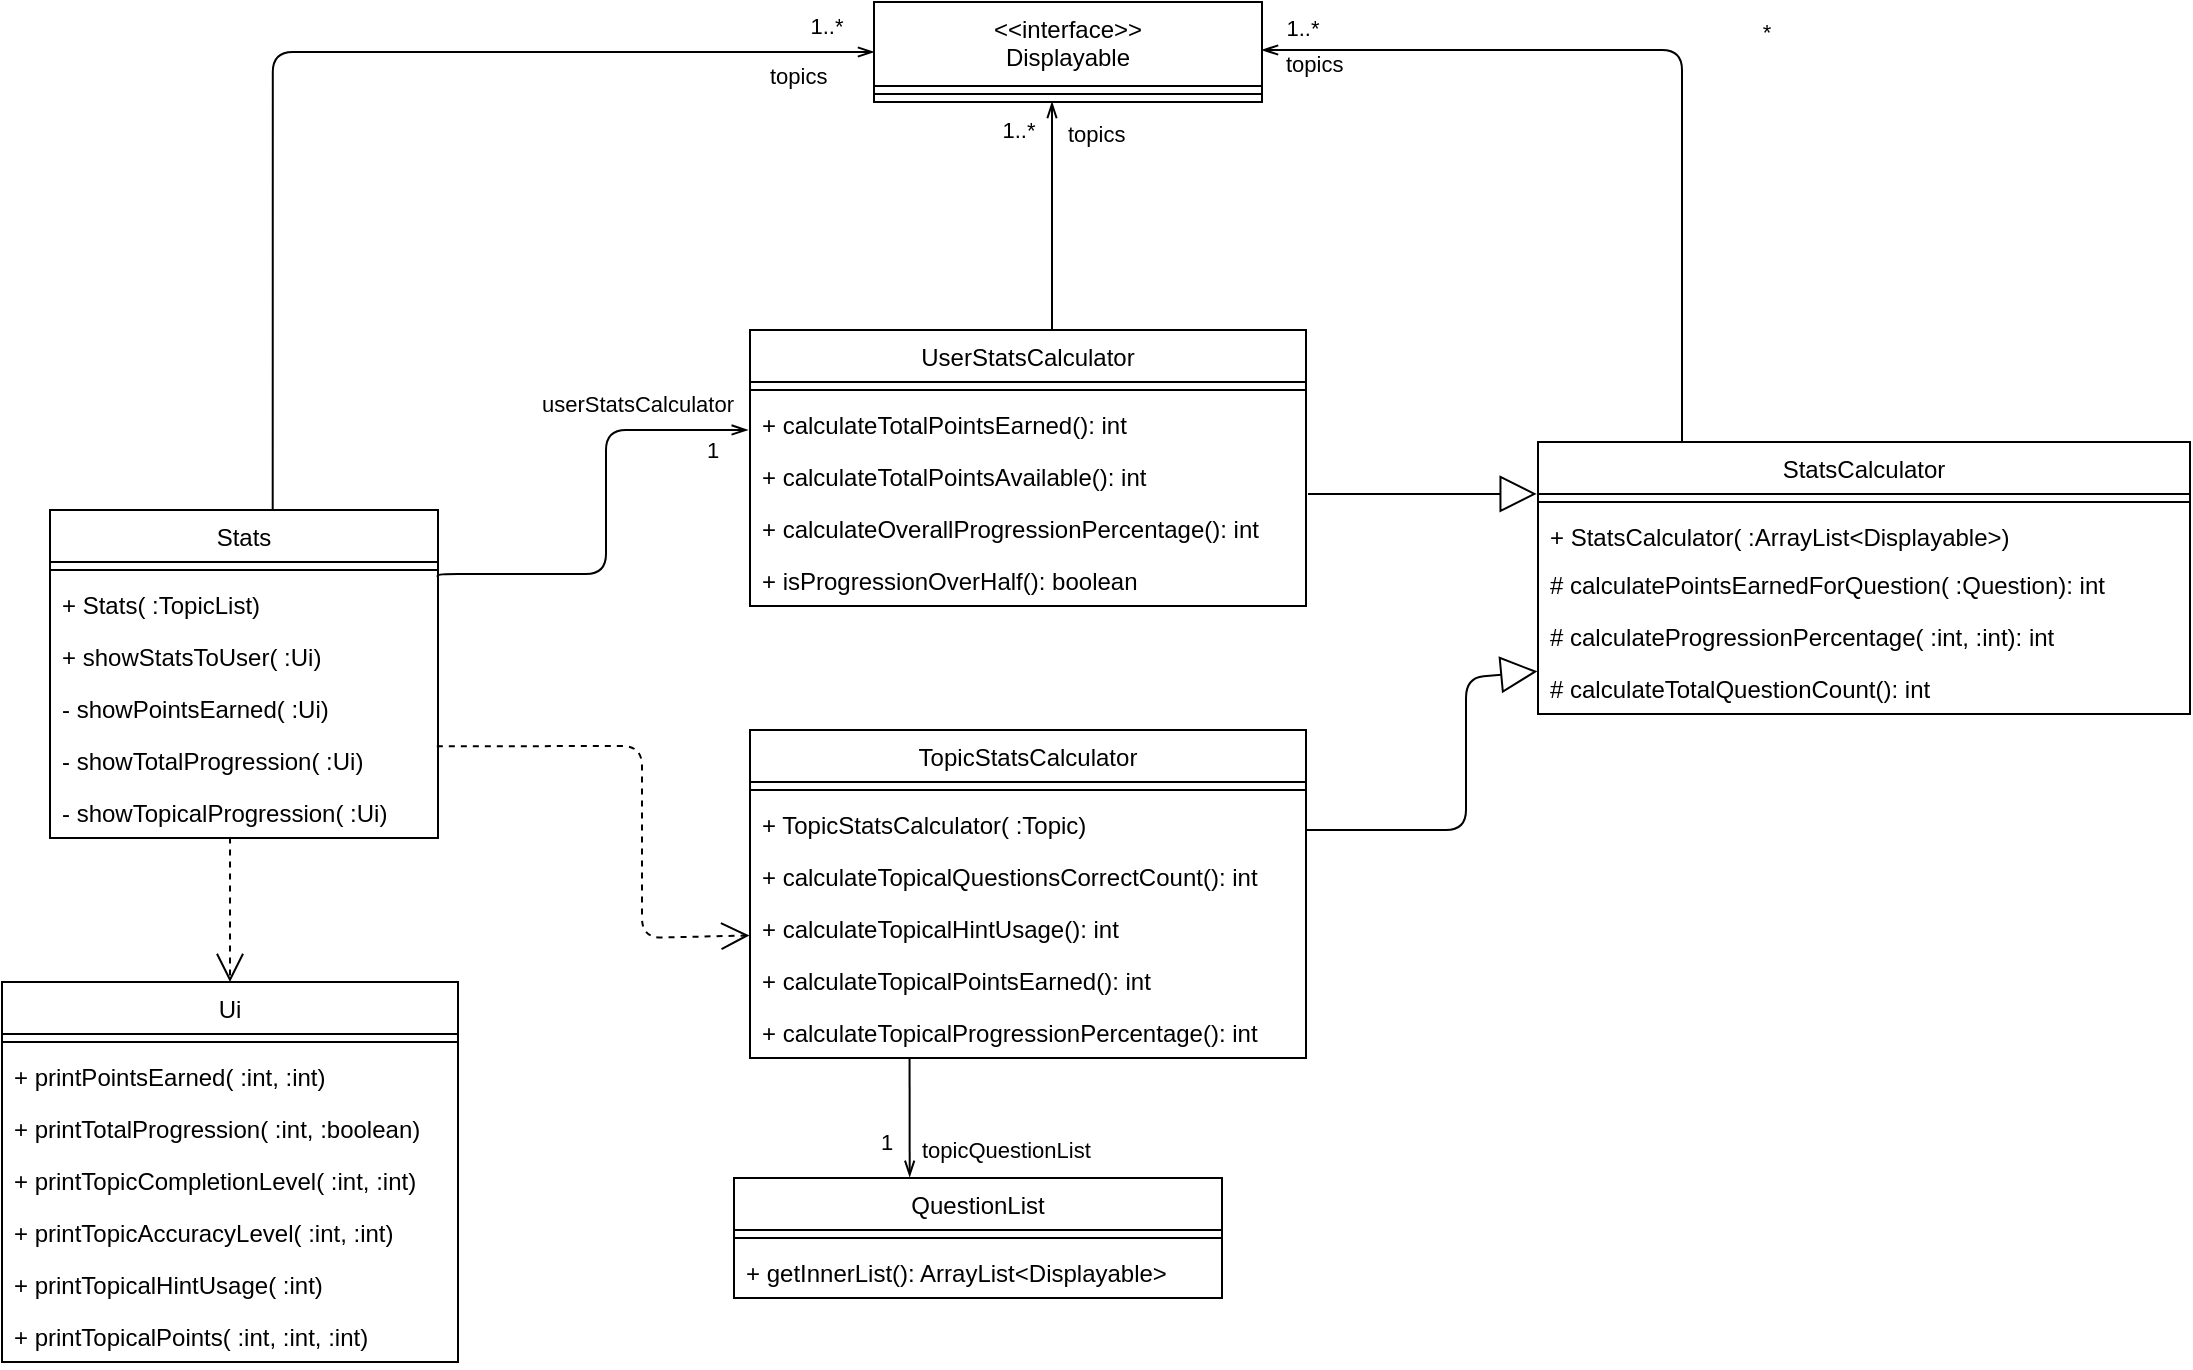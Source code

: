 <mxfile version="13.8.1" type="device"><diagram id="C5RBs43oDa-KdzZeNtuy" name="Page-1"><mxGraphModel dx="1228" dy="560" grid="1" gridSize="2" guides="1" tooltips="1" connect="1" arrows="1" fold="1" page="1" pageScale="1" pageWidth="1169" pageHeight="827" math="0" shadow="0"><root><mxCell id="WIyWlLk6GJQsqaUBKTNV-0"/><mxCell id="WIyWlLk6GJQsqaUBKTNV-1" parent="WIyWlLk6GJQsqaUBKTNV-0"/><mxCell id="vh_4Dgs_r9eCXWPWWvIM-132" value="Stats" style="swimlane;fontStyle=0;align=center;verticalAlign=top;childLayout=stackLayout;horizontal=1;startSize=26;horizontalStack=0;resizeParent=1;resizeParentMax=0;resizeLast=0;collapsible=1;marginBottom=0;" vertex="1" parent="WIyWlLk6GJQsqaUBKTNV-1"><mxGeometry x="378" y="394" width="194" height="164" as="geometry"/></mxCell><mxCell id="vh_4Dgs_r9eCXWPWWvIM-133" value="" style="line;strokeWidth=1;fillColor=none;align=left;verticalAlign=middle;spacingTop=-1;spacingLeft=3;spacingRight=3;rotatable=0;labelPosition=right;points=[];portConstraint=eastwest;" vertex="1" parent="vh_4Dgs_r9eCXWPWWvIM-132"><mxGeometry y="26" width="194" height="8" as="geometry"/></mxCell><mxCell id="vh_4Dgs_r9eCXWPWWvIM-135" value="+ Stats( :TopicList)" style="text;strokeColor=none;fillColor=none;align=left;verticalAlign=top;spacingLeft=4;spacingRight=4;overflow=hidden;rotatable=0;points=[[0,0.5],[1,0.5]];portConstraint=eastwest;" vertex="1" parent="vh_4Dgs_r9eCXWPWWvIM-132"><mxGeometry y="34" width="194" height="26" as="geometry"/></mxCell><mxCell id="vh_4Dgs_r9eCXWPWWvIM-136" value="+ showStatsToUser( :Ui)" style="text;strokeColor=none;fillColor=none;align=left;verticalAlign=top;spacingLeft=4;spacingRight=4;overflow=hidden;rotatable=0;points=[[0,0.5],[1,0.5]];portConstraint=eastwest;" vertex="1" parent="vh_4Dgs_r9eCXWPWWvIM-132"><mxGeometry y="60" width="194" height="26" as="geometry"/></mxCell><mxCell id="vh_4Dgs_r9eCXWPWWvIM-137" value="- showPointsEarned( :Ui)" style="text;strokeColor=none;fillColor=none;align=left;verticalAlign=top;spacingLeft=4;spacingRight=4;overflow=hidden;rotatable=0;points=[[0,0.5],[1,0.5]];portConstraint=eastwest;" vertex="1" parent="vh_4Dgs_r9eCXWPWWvIM-132"><mxGeometry y="86" width="194" height="26" as="geometry"/></mxCell><mxCell id="vh_4Dgs_r9eCXWPWWvIM-138" value="- showTotalProgression( :Ui)" style="text;strokeColor=none;fillColor=none;align=left;verticalAlign=top;spacingLeft=4;spacingRight=4;overflow=hidden;rotatable=0;points=[[0,0.5],[1,0.5]];portConstraint=eastwest;" vertex="1" parent="vh_4Dgs_r9eCXWPWWvIM-132"><mxGeometry y="112" width="194" height="26" as="geometry"/></mxCell><mxCell id="vh_4Dgs_r9eCXWPWWvIM-139" value="- showTopicalProgression( :Ui)" style="text;strokeColor=none;fillColor=none;align=left;verticalAlign=top;spacingLeft=4;spacingRight=4;overflow=hidden;rotatable=0;points=[[0,0.5],[1,0.5]];portConstraint=eastwest;" vertex="1" parent="vh_4Dgs_r9eCXWPWWvIM-132"><mxGeometry y="138" width="194" height="26" as="geometry"/></mxCell><mxCell id="vh_4Dgs_r9eCXWPWWvIM-144" value="" style="endArrow=open;endSize=12;dashed=1;html=1;exitX=0.464;exitY=0.991;exitDx=0;exitDy=0;exitPerimeter=0;entryX=0.5;entryY=0;entryDx=0;entryDy=0;" edge="1" parent="WIyWlLk6GJQsqaUBKTNV-1" source="vh_4Dgs_r9eCXWPWWvIM-139" target="vh_4Dgs_r9eCXWPWWvIM-140"><mxGeometry width="160" relative="1" as="geometry"><mxPoint x="178" y="512" as="sourcePoint"/><mxPoint x="262" y="492" as="targetPoint"/></mxGeometry></mxCell><mxCell id="vh_4Dgs_r9eCXWPWWvIM-155" value="UserStatsCalculator" style="swimlane;fontStyle=0;align=center;verticalAlign=top;childLayout=stackLayout;horizontal=1;startSize=26;horizontalStack=0;resizeParent=1;resizeParentMax=0;resizeLast=0;collapsible=1;marginBottom=0;" vertex="1" parent="WIyWlLk6GJQsqaUBKTNV-1"><mxGeometry x="728" y="304" width="278" height="138" as="geometry"/></mxCell><mxCell id="vh_4Dgs_r9eCXWPWWvIM-156" value="" style="line;strokeWidth=1;fillColor=none;align=left;verticalAlign=middle;spacingTop=-1;spacingLeft=3;spacingRight=3;rotatable=0;labelPosition=right;points=[];portConstraint=eastwest;" vertex="1" parent="vh_4Dgs_r9eCXWPWWvIM-155"><mxGeometry y="26" width="278" height="8" as="geometry"/></mxCell><mxCell id="vh_4Dgs_r9eCXWPWWvIM-157" value="+ calculateTotalPointsEarned(): int" style="text;strokeColor=none;fillColor=none;align=left;verticalAlign=top;spacingLeft=4;spacingRight=4;overflow=hidden;rotatable=0;points=[[0,0.5],[1,0.5]];portConstraint=eastwest;" vertex="1" parent="vh_4Dgs_r9eCXWPWWvIM-155"><mxGeometry y="34" width="278" height="26" as="geometry"/></mxCell><mxCell id="vh_4Dgs_r9eCXWPWWvIM-158" value="+ calculateTotalPointsAvailable(): int" style="text;strokeColor=none;fillColor=none;align=left;verticalAlign=top;spacingLeft=4;spacingRight=4;overflow=hidden;rotatable=0;points=[[0,0.5],[1,0.5]];portConstraint=eastwest;" vertex="1" parent="vh_4Dgs_r9eCXWPWWvIM-155"><mxGeometry y="60" width="278" height="26" as="geometry"/></mxCell><mxCell id="vh_4Dgs_r9eCXWPWWvIM-159" value="+ calculateOverallProgressionPercentage(): int" style="text;strokeColor=none;fillColor=none;align=left;verticalAlign=top;spacingLeft=4;spacingRight=4;overflow=hidden;rotatable=0;points=[[0,0.5],[1,0.5]];portConstraint=eastwest;" vertex="1" parent="vh_4Dgs_r9eCXWPWWvIM-155"><mxGeometry y="86" width="278" height="26" as="geometry"/></mxCell><mxCell id="vh_4Dgs_r9eCXWPWWvIM-160" value="+ isProgressionOverHalf(): boolean" style="text;strokeColor=none;fillColor=none;align=left;verticalAlign=top;spacingLeft=4;spacingRight=4;overflow=hidden;rotatable=0;points=[[0,0.5],[1,0.5]];portConstraint=eastwest;" vertex="1" parent="vh_4Dgs_r9eCXWPWWvIM-155"><mxGeometry y="112" width="278" height="26" as="geometry"/></mxCell><mxCell id="vh_4Dgs_r9eCXWPWWvIM-161" value="userStatsCalculator&lt;br&gt;" style="endArrow=openThin;endFill=0;html=1;edgeStyle=orthogonalEdgeStyle;align=left;verticalAlign=top;exitX=0.999;exitY=0.288;exitDx=0;exitDy=0;exitPerimeter=0;entryX=-0.004;entryY=0.614;entryDx=0;entryDy=0;entryPerimeter=0;" edge="1" parent="WIyWlLk6GJQsqaUBKTNV-1" target="vh_4Dgs_r9eCXWPWWvIM-157"><mxGeometry x="0.38" y="43" relative="1" as="geometry"><mxPoint x="571.806" y="427.488" as="sourcePoint"/><mxPoint x="726" y="354" as="targetPoint"/><Array as="points"><mxPoint x="572" y="426"/><mxPoint x="656" y="426"/><mxPoint x="656" y="354"/></Array><mxPoint x="-34" y="17" as="offset"/></mxGeometry></mxCell><mxCell id="vh_4Dgs_r9eCXWPWWvIM-162" value="1" style="edgeLabel;html=1;align=center;verticalAlign=middle;resizable=0;points=[];" vertex="1" connectable="0" parent="vh_4Dgs_r9eCXWPWWvIM-161"><mxGeometry x="0.411" y="2" relative="1" as="geometry"><mxPoint x="48.52" y="12" as="offset"/></mxGeometry></mxCell><mxCell id="vh_4Dgs_r9eCXWPWWvIM-206" value="&lt;&lt;interface&gt;&gt;&#10;Displayable&#10;" style="swimlane;fontStyle=0;align=center;verticalAlign=top;childLayout=stackLayout;horizontal=1;startSize=42;horizontalStack=0;resizeParent=1;resizeParentMax=0;resizeLast=0;collapsible=1;marginBottom=0;" vertex="1" parent="WIyWlLk6GJQsqaUBKTNV-1"><mxGeometry x="790" y="140" width="194" height="50" as="geometry"/></mxCell><mxCell id="vh_4Dgs_r9eCXWPWWvIM-213" value="topics" style="endArrow=openThin;endFill=0;html=1;edgeStyle=orthogonalEdgeStyle;align=left;verticalAlign=top;" edge="1" parent="vh_4Dgs_r9eCXWPWWvIM-206"><mxGeometry x="0.951" y="-6" relative="1" as="geometry"><mxPoint x="89" y="164" as="sourcePoint"/><mxPoint x="89" y="50" as="targetPoint"/><Array as="points"><mxPoint x="89" y="164"/><mxPoint x="89" y="72"/><mxPoint x="89" y="72"/></Array><mxPoint as="offset"/></mxGeometry></mxCell><mxCell id="vh_4Dgs_r9eCXWPWWvIM-214" value="1..*" style="edgeLabel;html=1;align=center;verticalAlign=middle;resizable=0;points=[];" vertex="1" connectable="0" parent="vh_4Dgs_r9eCXWPWWvIM-213"><mxGeometry x="0.411" y="2" relative="1" as="geometry"><mxPoint x="-15" y="-19.6" as="offset"/></mxGeometry></mxCell><mxCell id="vh_4Dgs_r9eCXWPWWvIM-207" value="" style="line;strokeWidth=1;fillColor=none;align=left;verticalAlign=middle;spacingTop=-1;spacingLeft=3;spacingRight=3;rotatable=0;labelPosition=right;points=[];portConstraint=eastwest;" vertex="1" parent="vh_4Dgs_r9eCXWPWWvIM-206"><mxGeometry y="42" width="194" height="8" as="geometry"/></mxCell><mxCell id="vh_4Dgs_r9eCXWPWWvIM-165" value="TopicStatsCalculator" style="swimlane;fontStyle=0;align=center;verticalAlign=top;childLayout=stackLayout;horizontal=1;startSize=26;horizontalStack=0;resizeParent=1;resizeParentMax=0;resizeLast=0;collapsible=1;marginBottom=0;" vertex="1" parent="WIyWlLk6GJQsqaUBKTNV-1"><mxGeometry x="728" y="504" width="278" height="164" as="geometry"/></mxCell><mxCell id="vh_4Dgs_r9eCXWPWWvIM-166" value="" style="line;strokeWidth=1;fillColor=none;align=left;verticalAlign=middle;spacingTop=-1;spacingLeft=3;spacingRight=3;rotatable=0;labelPosition=right;points=[];portConstraint=eastwest;" vertex="1" parent="vh_4Dgs_r9eCXWPWWvIM-165"><mxGeometry y="26" width="278" height="8" as="geometry"/></mxCell><mxCell id="vh_4Dgs_r9eCXWPWWvIM-167" value="+ TopicStatsCalculator( :Topic)" style="text;strokeColor=none;fillColor=none;align=left;verticalAlign=top;spacingLeft=4;spacingRight=4;overflow=hidden;rotatable=0;points=[[0,0.5],[1,0.5]];portConstraint=eastwest;" vertex="1" parent="vh_4Dgs_r9eCXWPWWvIM-165"><mxGeometry y="34" width="278" height="26" as="geometry"/></mxCell><mxCell id="vh_4Dgs_r9eCXWPWWvIM-168" value="+ calculateTopicalQuestionsCorrectCount(): int" style="text;strokeColor=none;fillColor=none;align=left;verticalAlign=top;spacingLeft=4;spacingRight=4;overflow=hidden;rotatable=0;points=[[0,0.5],[1,0.5]];portConstraint=eastwest;" vertex="1" parent="vh_4Dgs_r9eCXWPWWvIM-165"><mxGeometry y="60" width="278" height="26" as="geometry"/></mxCell><mxCell id="vh_4Dgs_r9eCXWPWWvIM-169" value="+ calculateTopicalHintUsage(): int" style="text;strokeColor=none;fillColor=none;align=left;verticalAlign=top;spacingLeft=4;spacingRight=4;overflow=hidden;rotatable=0;points=[[0,0.5],[1,0.5]];portConstraint=eastwest;" vertex="1" parent="vh_4Dgs_r9eCXWPWWvIM-165"><mxGeometry y="86" width="278" height="26" as="geometry"/></mxCell><mxCell id="vh_4Dgs_r9eCXWPWWvIM-170" value="+ calculateTopicalPointsEarned(): int" style="text;strokeColor=none;fillColor=none;align=left;verticalAlign=top;spacingLeft=4;spacingRight=4;overflow=hidden;rotatable=0;points=[[0,0.5],[1,0.5]];portConstraint=eastwest;" vertex="1" parent="vh_4Dgs_r9eCXWPWWvIM-165"><mxGeometry y="112" width="278" height="26" as="geometry"/></mxCell><mxCell id="vh_4Dgs_r9eCXWPWWvIM-182" value="+ calculateTopicalProgressionPercentage(): int" style="text;strokeColor=none;fillColor=none;align=left;verticalAlign=top;spacingLeft=4;spacingRight=4;overflow=hidden;rotatable=0;points=[[0,0.5],[1,0.5]];portConstraint=eastwest;" vertex="1" parent="vh_4Dgs_r9eCXWPWWvIM-165"><mxGeometry y="138" width="278" height="26" as="geometry"/></mxCell><mxCell id="vh_4Dgs_r9eCXWPWWvIM-171" value="" style="endArrow=open;endSize=12;dashed=1;html=1;exitX=0.997;exitY=0.236;exitDx=0;exitDy=0;exitPerimeter=0;entryX=-0.001;entryY=0.643;entryDx=0;entryDy=0;entryPerimeter=0;" edge="1" parent="WIyWlLk6GJQsqaUBKTNV-1" source="vh_4Dgs_r9eCXWPWWvIM-138" target="vh_4Dgs_r9eCXWPWWvIM-169"><mxGeometry width="160" relative="1" as="geometry"><mxPoint x="716.194" y="524.82" as="sourcePoint"/><mxPoint x="730" y="606" as="targetPoint"/><Array as="points"><mxPoint x="674" y="512"/><mxPoint x="674" y="608"/></Array></mxGeometry></mxCell><mxCell id="vh_4Dgs_r9eCXWPWWvIM-189" value="StatsCalculator" style="swimlane;fontStyle=0;align=center;verticalAlign=top;childLayout=stackLayout;horizontal=1;startSize=26;horizontalStack=0;resizeParent=1;resizeParentMax=0;resizeLast=0;collapsible=1;marginBottom=0;" vertex="1" parent="WIyWlLk6GJQsqaUBKTNV-1"><mxGeometry x="1122" y="360" width="326" height="136" as="geometry"/></mxCell><mxCell id="vh_4Dgs_r9eCXWPWWvIM-190" value="" style="line;strokeWidth=1;fillColor=none;align=left;verticalAlign=middle;spacingTop=-1;spacingLeft=3;spacingRight=3;rotatable=0;labelPosition=right;points=[];portConstraint=eastwest;" vertex="1" parent="vh_4Dgs_r9eCXWPWWvIM-189"><mxGeometry y="26" width="326" height="8" as="geometry"/></mxCell><mxCell id="vh_4Dgs_r9eCXWPWWvIM-191" value="+ StatsCalculator( :ArrayList&lt;Displayable&gt;)" style="text;strokeColor=none;fillColor=none;align=left;verticalAlign=top;spacingLeft=4;spacingRight=4;overflow=hidden;rotatable=0;points=[[0,0.5],[1,0.5]];portConstraint=eastwest;" vertex="1" parent="vh_4Dgs_r9eCXWPWWvIM-189"><mxGeometry y="34" width="326" height="24" as="geometry"/></mxCell><mxCell id="vh_4Dgs_r9eCXWPWWvIM-192" value="# calculatePointsEarnedForQuestion( :Question): int" style="text;strokeColor=none;fillColor=none;align=left;verticalAlign=top;spacingLeft=4;spacingRight=4;overflow=hidden;rotatable=0;points=[[0,0.5],[1,0.5]];portConstraint=eastwest;" vertex="1" parent="vh_4Dgs_r9eCXWPWWvIM-189"><mxGeometry y="58" width="326" height="26" as="geometry"/></mxCell><mxCell id="vh_4Dgs_r9eCXWPWWvIM-194" value="# calculateProgressionPercentage( :int, :int): int" style="text;strokeColor=none;fillColor=none;align=left;verticalAlign=top;spacingLeft=4;spacingRight=4;overflow=hidden;rotatable=0;points=[[0,0.5],[1,0.5]];portConstraint=eastwest;" vertex="1" parent="vh_4Dgs_r9eCXWPWWvIM-189"><mxGeometry y="84" width="326" height="26" as="geometry"/></mxCell><mxCell id="vh_4Dgs_r9eCXWPWWvIM-195" value="# calculateTotalQuestionCount(): int" style="text;strokeColor=none;fillColor=none;align=left;verticalAlign=top;spacingLeft=4;spacingRight=4;overflow=hidden;rotatable=0;points=[[0,0.5],[1,0.5]];portConstraint=eastwest;" vertex="1" parent="vh_4Dgs_r9eCXWPWWvIM-189"><mxGeometry y="110" width="326" height="26" as="geometry"/></mxCell><mxCell id="vh_4Dgs_r9eCXWPWWvIM-172" value="QuestionList&#10;" style="swimlane;fontStyle=0;align=center;verticalAlign=top;childLayout=stackLayout;horizontal=1;startSize=26;horizontalStack=0;resizeParent=1;resizeParentMax=0;resizeLast=0;collapsible=1;marginBottom=0;" vertex="1" parent="WIyWlLk6GJQsqaUBKTNV-1"><mxGeometry x="720" y="728" width="244" height="60" as="geometry"/></mxCell><mxCell id="vh_4Dgs_r9eCXWPWWvIM-173" value="" style="line;strokeWidth=1;fillColor=none;align=left;verticalAlign=middle;spacingTop=-1;spacingLeft=3;spacingRight=3;rotatable=0;labelPosition=right;points=[];portConstraint=eastwest;" vertex="1" parent="vh_4Dgs_r9eCXWPWWvIM-172"><mxGeometry y="26" width="244" height="8" as="geometry"/></mxCell><mxCell id="vh_4Dgs_r9eCXWPWWvIM-175" value="+ getInnerList(): ArrayList&lt;Displayable&gt;" style="text;strokeColor=none;fillColor=none;align=left;verticalAlign=top;spacingLeft=4;spacingRight=4;overflow=hidden;rotatable=0;points=[[0,0.5],[1,0.5]];portConstraint=eastwest;" vertex="1" parent="vh_4Dgs_r9eCXWPWWvIM-172"><mxGeometry y="34" width="244" height="26" as="geometry"/></mxCell><mxCell id="vh_4Dgs_r9eCXWPWWvIM-178" value="topicQuestionList" style="endArrow=openThin;endFill=0;html=1;edgeStyle=orthogonalEdgeStyle;align=left;verticalAlign=top;entryX=0.36;entryY=-0.009;entryDx=0;entryDy=0;entryPerimeter=0;exitX=0.287;exitY=0.99;exitDx=0;exitDy=0;exitPerimeter=0;" edge="1" parent="WIyWlLk6GJQsqaUBKTNV-1" source="vh_4Dgs_r9eCXWPWWvIM-182" target="vh_4Dgs_r9eCXWPWWvIM-172"><mxGeometry x="0.106" y="4" relative="1" as="geometry"><mxPoint x="808" y="670" as="sourcePoint"/><mxPoint x="940" y="700.0" as="targetPoint"/><Array as="points"/><mxPoint as="offset"/></mxGeometry></mxCell><mxCell id="vh_4Dgs_r9eCXWPWWvIM-179" value="1" style="edgeLabel;html=1;align=center;verticalAlign=middle;resizable=0;points=[];" vertex="1" connectable="0" parent="vh_4Dgs_r9eCXWPWWvIM-178"><mxGeometry x="0.411" y="2" relative="1" as="geometry"><mxPoint x="-13.83" y="-0.46" as="offset"/></mxGeometry></mxCell><mxCell id="vh_4Dgs_r9eCXWPWWvIM-183" value="" style="endArrow=block;endSize=16;endFill=0;html=1;entryX=-0.002;entryY=0.191;entryDx=0;entryDy=0;entryPerimeter=0;" edge="1" parent="WIyWlLk6GJQsqaUBKTNV-1" target="vh_4Dgs_r9eCXWPWWvIM-189"><mxGeometry width="160" relative="1" as="geometry"><mxPoint x="1007" y="386" as="sourcePoint"/><mxPoint x="1084" y="390" as="targetPoint"/></mxGeometry></mxCell><mxCell id="vh_4Dgs_r9eCXWPWWvIM-184" value="" style="endArrow=block;endSize=16;endFill=0;html=1;entryX=-0.001;entryY=0.18;entryDx=0;entryDy=0;entryPerimeter=0;" edge="1" parent="WIyWlLk6GJQsqaUBKTNV-1" target="vh_4Dgs_r9eCXWPWWvIM-195"><mxGeometry width="160" relative="1" as="geometry"><mxPoint x="1006" y="554" as="sourcePoint"/><mxPoint x="1086" y="464" as="targetPoint"/><Array as="points"><mxPoint x="1086" y="554"/><mxPoint x="1086" y="478"/></Array></mxGeometry></mxCell><mxCell id="vh_4Dgs_r9eCXWPWWvIM-140" value="Ui" style="swimlane;fontStyle=0;align=center;verticalAlign=top;childLayout=stackLayout;horizontal=1;startSize=26;horizontalStack=0;resizeParent=1;resizeParentMax=0;resizeLast=0;collapsible=1;marginBottom=0;" vertex="1" parent="WIyWlLk6GJQsqaUBKTNV-1"><mxGeometry x="354" y="630" width="228" height="190" as="geometry"><mxRectangle x="58" y="456" width="56" height="26" as="alternateBounds"/></mxGeometry></mxCell><mxCell id="vh_4Dgs_r9eCXWPWWvIM-141" value="" style="line;strokeWidth=1;fillColor=none;align=left;verticalAlign=middle;spacingTop=-1;spacingLeft=3;spacingRight=3;rotatable=0;labelPosition=right;points=[];portConstraint=eastwest;" vertex="1" parent="vh_4Dgs_r9eCXWPWWvIM-140"><mxGeometry y="26" width="228" height="8" as="geometry"/></mxCell><mxCell id="vh_4Dgs_r9eCXWPWWvIM-142" value="+ printPointsEarned( :int, :int)" style="text;strokeColor=none;fillColor=none;align=left;verticalAlign=top;spacingLeft=4;spacingRight=4;overflow=hidden;rotatable=0;points=[[0,0.5],[1,0.5]];portConstraint=eastwest;" vertex="1" parent="vh_4Dgs_r9eCXWPWWvIM-140"><mxGeometry y="34" width="228" height="26" as="geometry"/></mxCell><mxCell id="vh_4Dgs_r9eCXWPWWvIM-143" value="+ printTotalProgression( :int, :boolean)" style="text;strokeColor=none;fillColor=none;align=left;verticalAlign=top;spacingLeft=4;spacingRight=4;overflow=hidden;rotatable=0;points=[[0,0.5],[1,0.5]];portConstraint=eastwest;" vertex="1" parent="vh_4Dgs_r9eCXWPWWvIM-140"><mxGeometry y="60" width="228" height="26" as="geometry"/></mxCell><mxCell id="vh_4Dgs_r9eCXWPWWvIM-151" value="+ printTopicCompletionLevel( :int, :int)" style="text;strokeColor=none;fillColor=none;align=left;verticalAlign=top;spacingLeft=4;spacingRight=4;overflow=hidden;rotatable=0;points=[[0,0.5],[1,0.5]];portConstraint=eastwest;" vertex="1" parent="vh_4Dgs_r9eCXWPWWvIM-140"><mxGeometry y="86" width="228" height="26" as="geometry"/></mxCell><mxCell id="vh_4Dgs_r9eCXWPWWvIM-152" value="+ printTopicAccuracyLevel( :int, :int)" style="text;strokeColor=none;fillColor=none;align=left;verticalAlign=top;spacingLeft=4;spacingRight=4;overflow=hidden;rotatable=0;points=[[0,0.5],[1,0.5]];portConstraint=eastwest;" vertex="1" parent="vh_4Dgs_r9eCXWPWWvIM-140"><mxGeometry y="112" width="228" height="26" as="geometry"/></mxCell><mxCell id="vh_4Dgs_r9eCXWPWWvIM-153" value="+ printTopicalHintUsage( :int)" style="text;strokeColor=none;fillColor=none;align=left;verticalAlign=top;spacingLeft=4;spacingRight=4;overflow=hidden;rotatable=0;points=[[0,0.5],[1,0.5]];portConstraint=eastwest;" vertex="1" parent="vh_4Dgs_r9eCXWPWWvIM-140"><mxGeometry y="138" width="228" height="26" as="geometry"/></mxCell><mxCell id="vh_4Dgs_r9eCXWPWWvIM-154" value="+ printTopicalPoints( :int, :int, :int)" style="text;strokeColor=none;fillColor=none;align=left;verticalAlign=top;spacingLeft=4;spacingRight=4;overflow=hidden;rotatable=0;points=[[0,0.5],[1,0.5]];portConstraint=eastwest;" vertex="1" parent="vh_4Dgs_r9eCXWPWWvIM-140"><mxGeometry y="164" width="228" height="26" as="geometry"/></mxCell><mxCell id="vh_4Dgs_r9eCXWPWWvIM-208" value="topics" style="endArrow=openThin;endFill=0;html=1;edgeStyle=orthogonalEdgeStyle;align=left;verticalAlign=top;exitX=0.574;exitY=0;exitDx=0;exitDy=0;exitPerimeter=0;entryX=0;entryY=0.5;entryDx=0;entryDy=0;" edge="1" parent="WIyWlLk6GJQsqaUBKTNV-1" source="vh_4Dgs_r9eCXWPWWvIM-132" target="vh_4Dgs_r9eCXWPWWvIM-206"><mxGeometry x="0.796" y="1" relative="1" as="geometry"><mxPoint x="490" y="334" as="sourcePoint"/><mxPoint x="590" y="336.0" as="targetPoint"/><Array as="points"><mxPoint x="489" y="165"/></Array><mxPoint as="offset"/></mxGeometry></mxCell><mxCell id="vh_4Dgs_r9eCXWPWWvIM-209" value="1..*" style="edgeLabel;html=1;align=center;verticalAlign=middle;resizable=0;points=[];" vertex="1" connectable="0" parent="vh_4Dgs_r9eCXWPWWvIM-208"><mxGeometry x="0.411" y="2" relative="1" as="geometry"><mxPoint x="131.81" y="-11" as="offset"/></mxGeometry></mxCell><mxCell id="vh_4Dgs_r9eCXWPWWvIM-210" value="topics" style="endArrow=openThin;endFill=0;html=1;edgeStyle=orthogonalEdgeStyle;align=left;verticalAlign=top;" edge="1" parent="WIyWlLk6GJQsqaUBKTNV-1" source="vh_4Dgs_r9eCXWPWWvIM-189" target="vh_4Dgs_r9eCXWPWWvIM-206"><mxGeometry x="0.951" y="-6" relative="1" as="geometry"><mxPoint x="1194" y="361" as="sourcePoint"/><mxPoint x="1032" y="166" as="targetPoint"/><Array as="points"><mxPoint x="1194" y="164"/></Array><mxPoint as="offset"/></mxGeometry></mxCell><mxCell id="vh_4Dgs_r9eCXWPWWvIM-211" value="*" style="edgeLabel;html=1;align=center;verticalAlign=middle;resizable=0;points=[];" vertex="1" connectable="0" parent="vh_4Dgs_r9eCXWPWWvIM-210"><mxGeometry x="0.411" y="2" relative="1" as="geometry"><mxPoint x="131.81" y="-11" as="offset"/></mxGeometry></mxCell><mxCell id="vh_4Dgs_r9eCXWPWWvIM-212" value="1..*" style="edgeLabel;html=1;align=center;verticalAlign=middle;resizable=0;points=[];" vertex="1" connectable="0" parent="WIyWlLk6GJQsqaUBKTNV-1"><mxGeometry x="752.0" y="150" as="geometry"><mxPoint x="252" y="3" as="offset"/></mxGeometry></mxCell></root></mxGraphModel></diagram></mxfile>